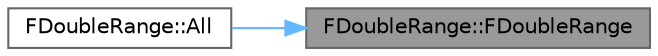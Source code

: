 digraph "FDoubleRange::FDoubleRange"
{
 // INTERACTIVE_SVG=YES
 // LATEX_PDF_SIZE
  bgcolor="transparent";
  edge [fontname=Helvetica,fontsize=10,labelfontname=Helvetica,labelfontsize=10];
  node [fontname=Helvetica,fontsize=10,shape=box,height=0.2,width=0.4];
  rankdir="RL";
  Node1 [id="Node000001",label="FDoubleRange::FDoubleRange",height=0.2,width=0.4,color="gray40", fillcolor="grey60", style="filled", fontcolor="black",tooltip=" "];
  Node1 -> Node2 [id="edge1_Node000001_Node000002",dir="back",color="steelblue1",style="solid",tooltip=" "];
  Node2 [id="Node000002",label="FDoubleRange::All",height=0.2,width=0.4,color="grey40", fillcolor="white", style="filled",URL="$d5/dc9/structFDoubleRange.html#aa178716c2e70329bb70f4f3b09bfb3e3",tooltip=" "];
}
